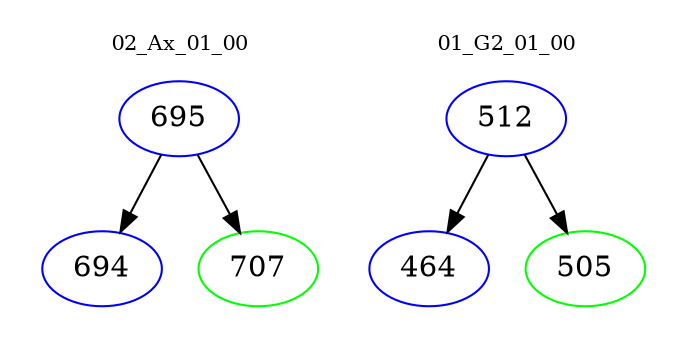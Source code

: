 digraph{
subgraph cluster_0 {
color = white
label = "02_Ax_01_00";
fontsize=10;
T0_695 [label="695", color="blue"]
T0_695 -> T0_694 [color="black"]
T0_694 [label="694", color="blue"]
T0_695 -> T0_707 [color="black"]
T0_707 [label="707", color="green"]
}
subgraph cluster_1 {
color = white
label = "01_G2_01_00";
fontsize=10;
T1_512 [label="512", color="blue"]
T1_512 -> T1_464 [color="black"]
T1_464 [label="464", color="blue"]
T1_512 -> T1_505 [color="black"]
T1_505 [label="505", color="green"]
}
}
